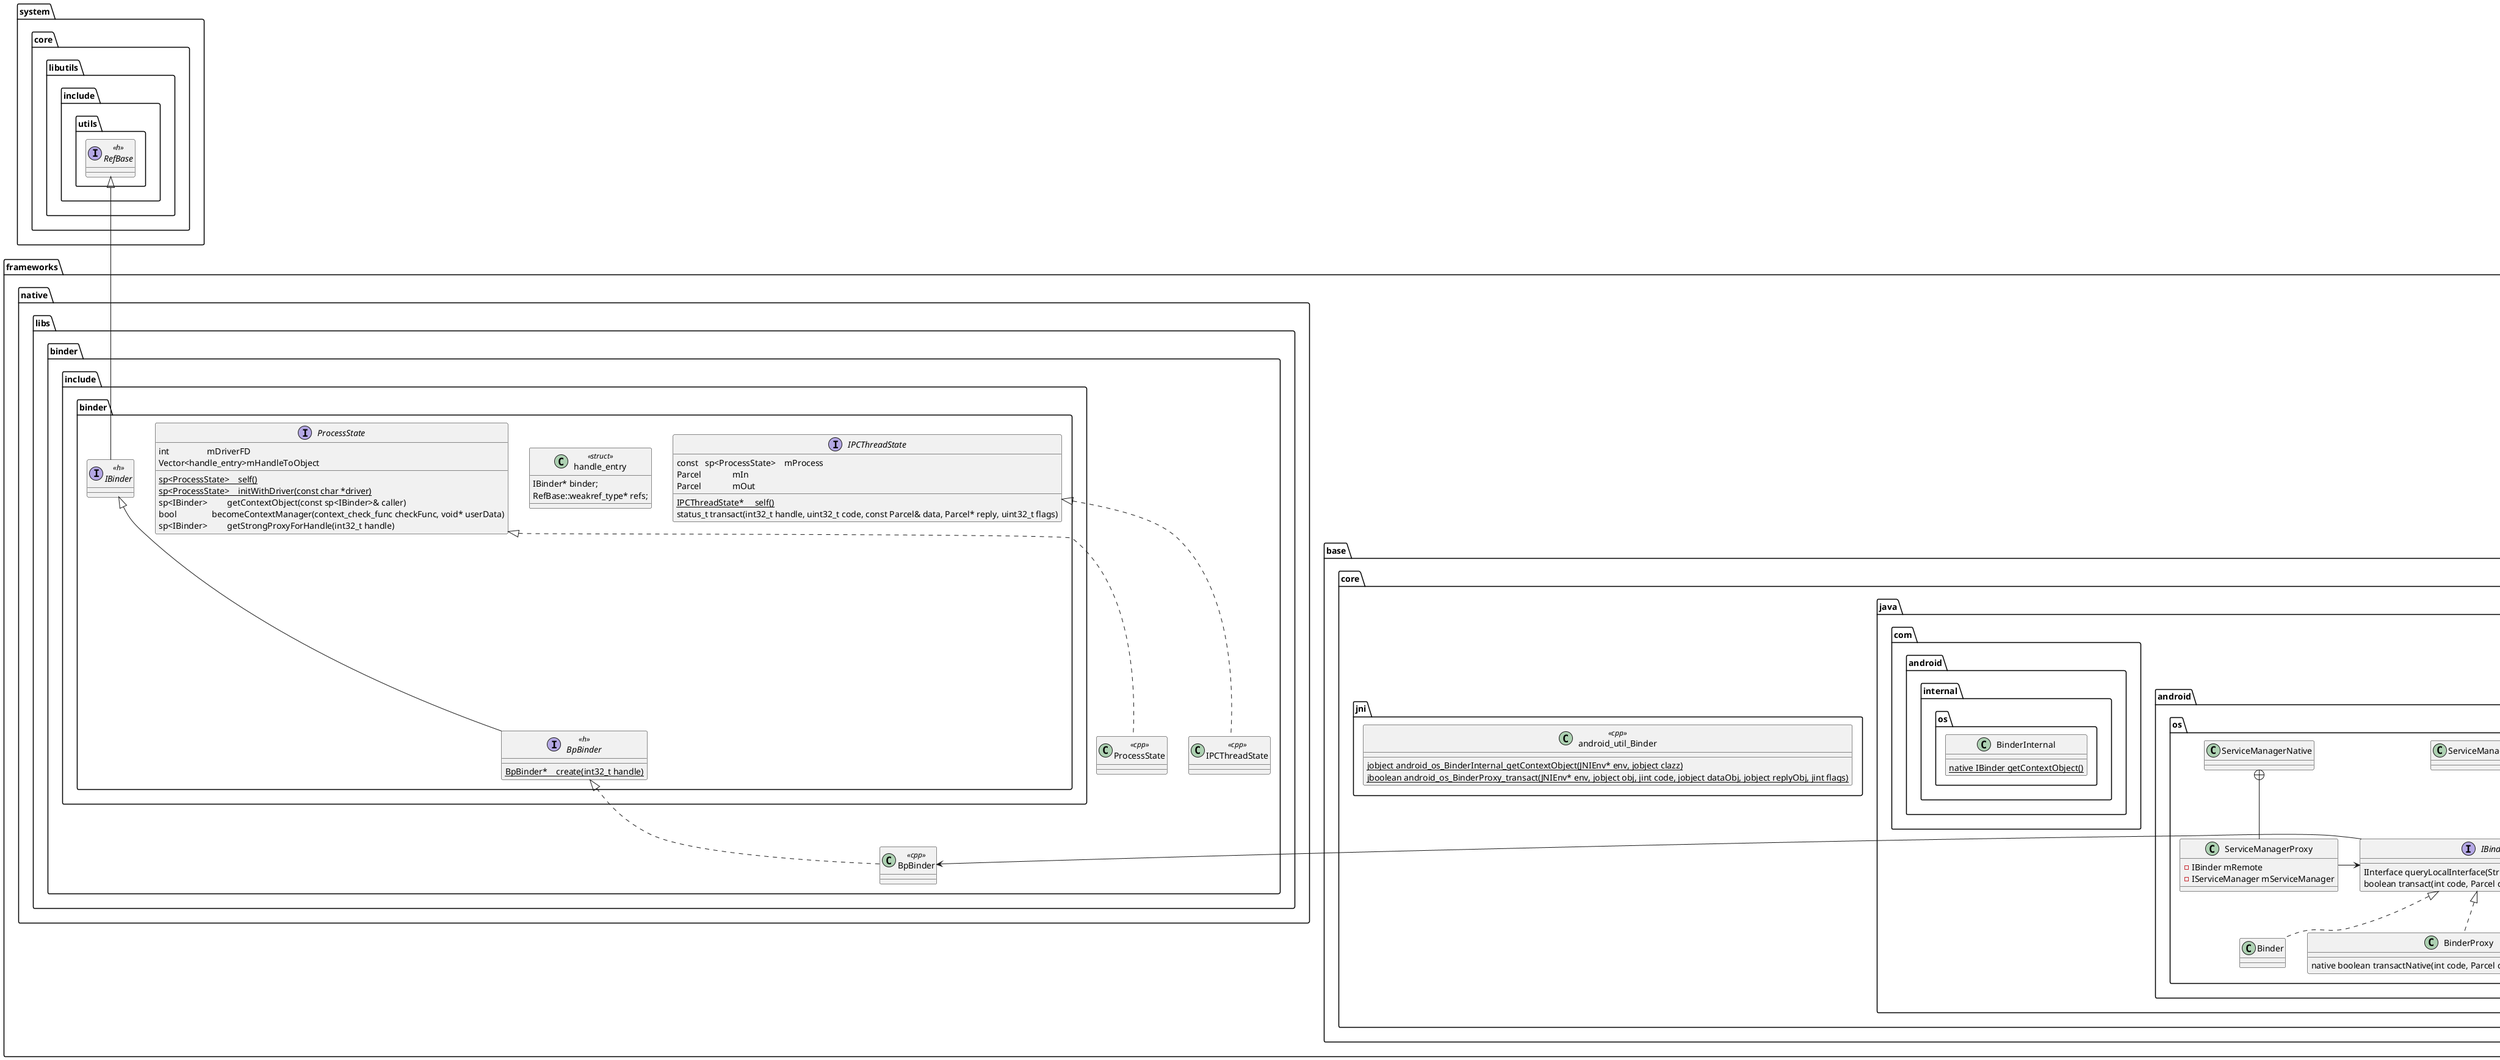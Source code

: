 @startuml

namespace frameworks.base.core{

    namespace java{

        namespace android.os{
            class ServiceManager

            class ServiceManagerNative

            class ServiceManagerProxy{
                - IBinder mRemote
                - IServiceManager mServiceManager
            }

            interface IBinder{
                IInterface queryLocalInterface(String descriptor)
                boolean transact(int code, Parcel data, Parcel reply, int flags)
            }

            class Binder implements IBinder

            class BinderProxy implements IBinder{
                native boolean transactNative(int code, Parcel data, Parcel reply, int flags)
            }

            ServiceManagerNative +-- ServiceManagerProxy
            ServiceManagerProxy -> IBinder
            IBinder -> frameworks.native.libs.binder.BpBinder
        }

        namespace com.android.internal.os{
            class BinderInternal{
                {static} native IBinder getContextObject()
            }
        }
    }

    namespace jni{
        class android_util_Binder<<cpp>>{
            {static} jobject android_os_BinderInternal_getContextObject(JNIEnv* env, jobject clazz)
            {static} jboolean android_os_BinderProxy_transact(JNIEnv* env, jobject obj, jint code, jobject dataObj, jobject replyObj, jint flags)
        }
    }
}

namespace system.core.libutils.include.utils{
    interface RefBase<<h>>
}

namespace frameworks.native.libs.binder{

    namespace include.binder{

        interface ProcessState{
            int                 mDriverFD
            Vector<handle_entry>mHandleToObject

            {static}  sp<ProcessState>    self()
            {static}  sp<ProcessState>    initWithDriver(const char *driver)
            sp<IBinder>         getContextObject(const sp<IBinder>& caller)
            bool                becomeContextManager(context_check_func checkFunc, void* userData)
            sp<IBinder>         getStrongProxyForHandle(int32_t handle)
        }

        class handle_entry<<struct>>{
            IBinder* binder;
            RefBase::weakref_type* refs;
        }

        interface IPCThreadState{
            const   sp<ProcessState>    mProcess
            Parcel              mIn
            Parcel              mOut

            {static}  IPCThreadState*     self()
            status_t transact(int32_t handle, uint32_t code, const Parcel& data, Parcel* reply, uint32_t flags)
        }

        interface IBinder<<h>> extends system.core.libutils.include.utils.RefBase
        interface BpBinder<<h>> extends IBinder{
             {static} BpBinder*    create(int32_t handle)
        }
    }

    class BpBinder<<cpp>> implements include.binder.BpBinder
    class ProcessState<<cpp>> implements include.binder.ProcessState
    class IPCThreadState<<cpp>> implements include.binder.IPCThreadState
}

@enduml